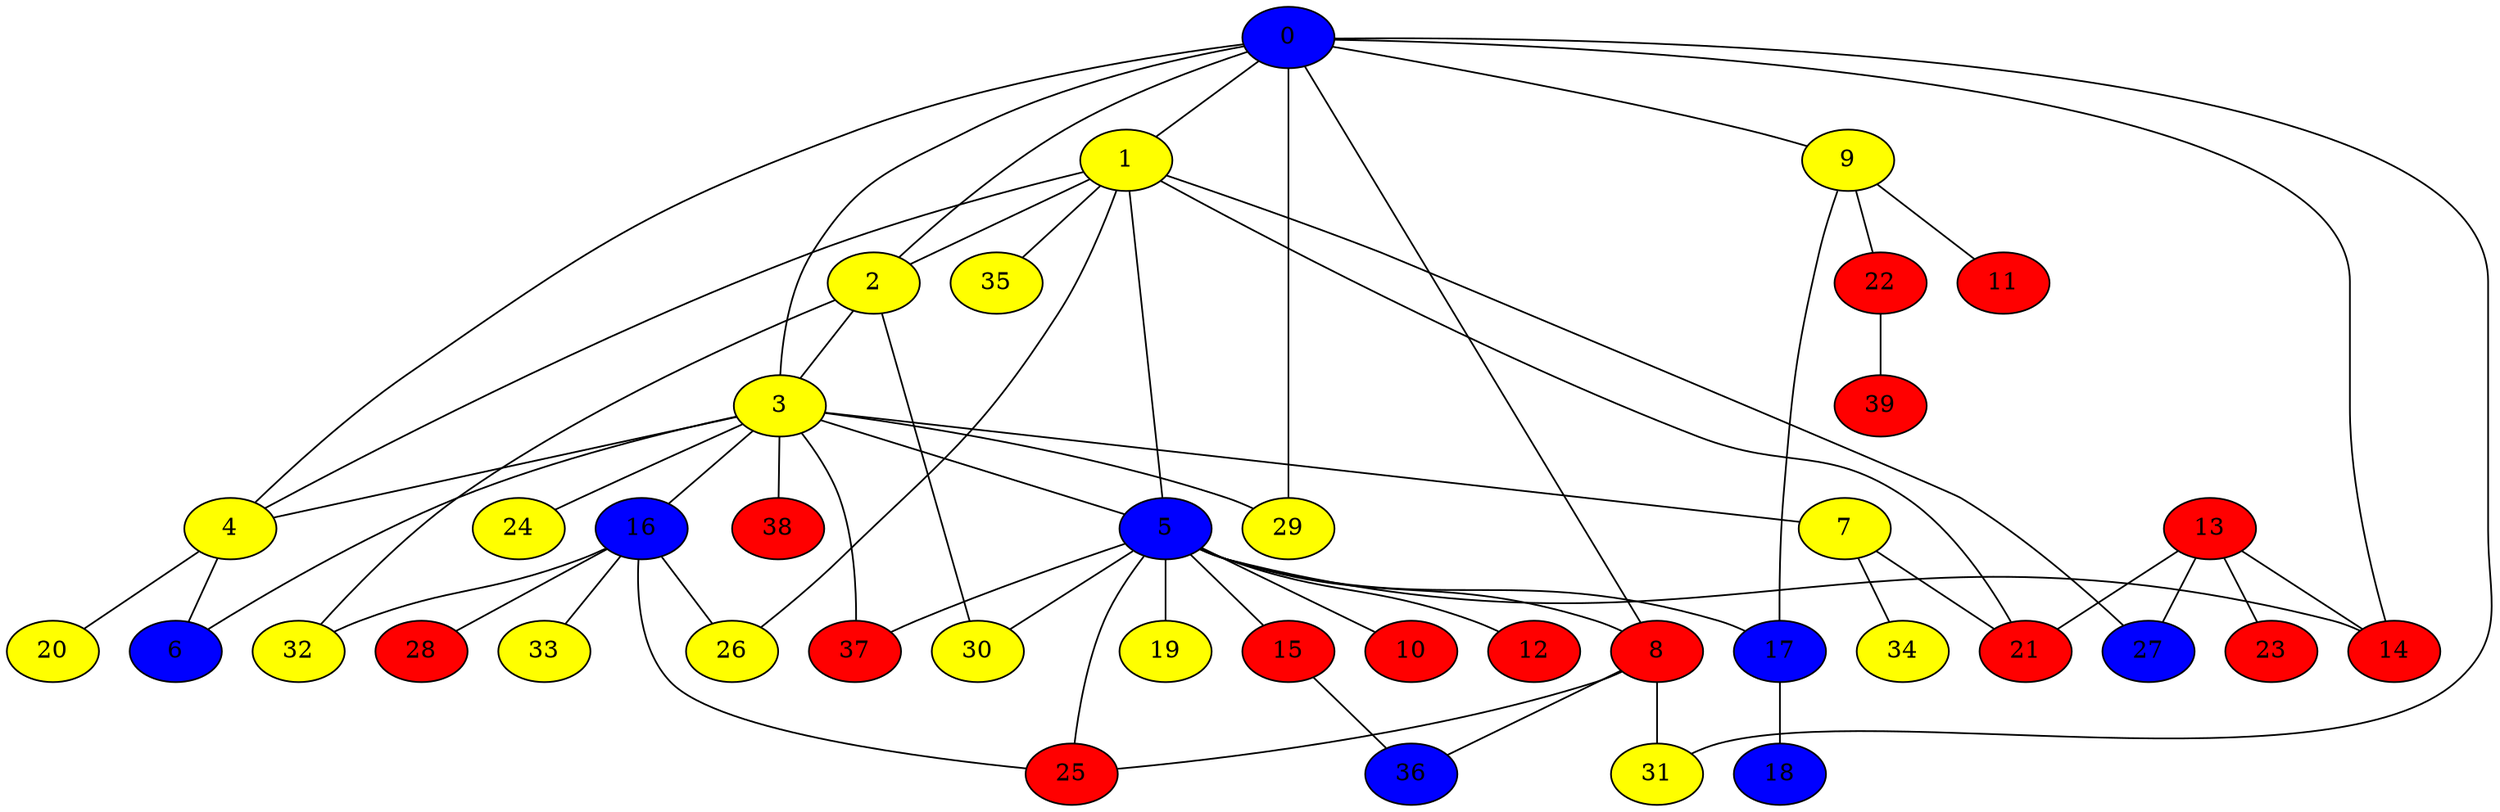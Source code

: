 graph {
0 [style = filled fillcolor = blue];
1 [style = filled fillcolor = yellow];
2 [style = filled fillcolor = yellow];
3 [style = filled fillcolor = yellow];
4 [style = filled fillcolor = yellow];
5 [style = filled fillcolor = blue];
6 [style = filled fillcolor = blue];
7 [style = filled fillcolor = yellow];
8 [style = filled fillcolor = red];
9 [style = filled fillcolor = yellow];
10 [style = filled fillcolor = red];
11 [style = filled fillcolor = red];
12 [style = filled fillcolor = red];
13 [style = filled fillcolor = red];
14 [style = filled fillcolor = red];
15 [style = filled fillcolor = red];
16 [style = filled fillcolor = blue];
17 [style = filled fillcolor = blue];
18 [style = filled fillcolor = blue];
19 [style = filled fillcolor = yellow];
20 [style = filled fillcolor = yellow];
21 [style = filled fillcolor = red];
22 [style = filled fillcolor = red];
23 [style = filled fillcolor = red];
24 [style = filled fillcolor = yellow];
25 [style = filled fillcolor = red];
26 [style = filled fillcolor = yellow];
27 [style = filled fillcolor = blue];
28 [style = filled fillcolor = red];
29 [style = filled fillcolor = yellow];
30 [style = filled fillcolor = yellow];
31 [style = filled fillcolor = yellow];
32 [style = filled fillcolor = yellow];
33 [style = filled fillcolor = yellow];
34 [style = filled fillcolor = yellow];
35 [style = filled fillcolor = yellow];
36 [style = filled fillcolor = blue];
37 [style = filled fillcolor = red];
38 [style = filled fillcolor = red];
39 [style = filled fillcolor = red];
0 -- 1;
0 -- 3;
0 -- 2;
0 -- 4;
0 -- 8;
0 -- 9;
0 -- 14;
0 -- 29;
0 -- 31;
1 -- 2;
1 -- 4;
1 -- 5;
1 -- 21;
1 -- 26;
1 -- 27;
1 -- 35;
2 -- 3;
2 -- 30;
2 -- 32;
3 -- 4;
3 -- 5;
3 -- 6;
3 -- 7;
3 -- 16;
3 -- 24;
3 -- 29;
3 -- 37;
3 -- 38;
4 -- 6;
4 -- 20;
5 -- 8;
5 -- 10;
5 -- 12;
5 -- 14;
5 -- 15;
5 -- 17;
5 -- 19;
5 -- 25;
5 -- 30;
5 -- 37;
7 -- 21;
7 -- 34;
8 -- 25;
8 -- 31;
8 -- 36;
9 -- 11;
9 -- 17;
9 -- 22;
13 -- 14;
13 -- 21;
13 -- 23;
13 -- 27;
15 -- 36;
16 -- 25;
16 -- 26;
16 -- 28;
16 -- 32;
16 -- 33;
17 -- 18;
22 -- 39;
}
